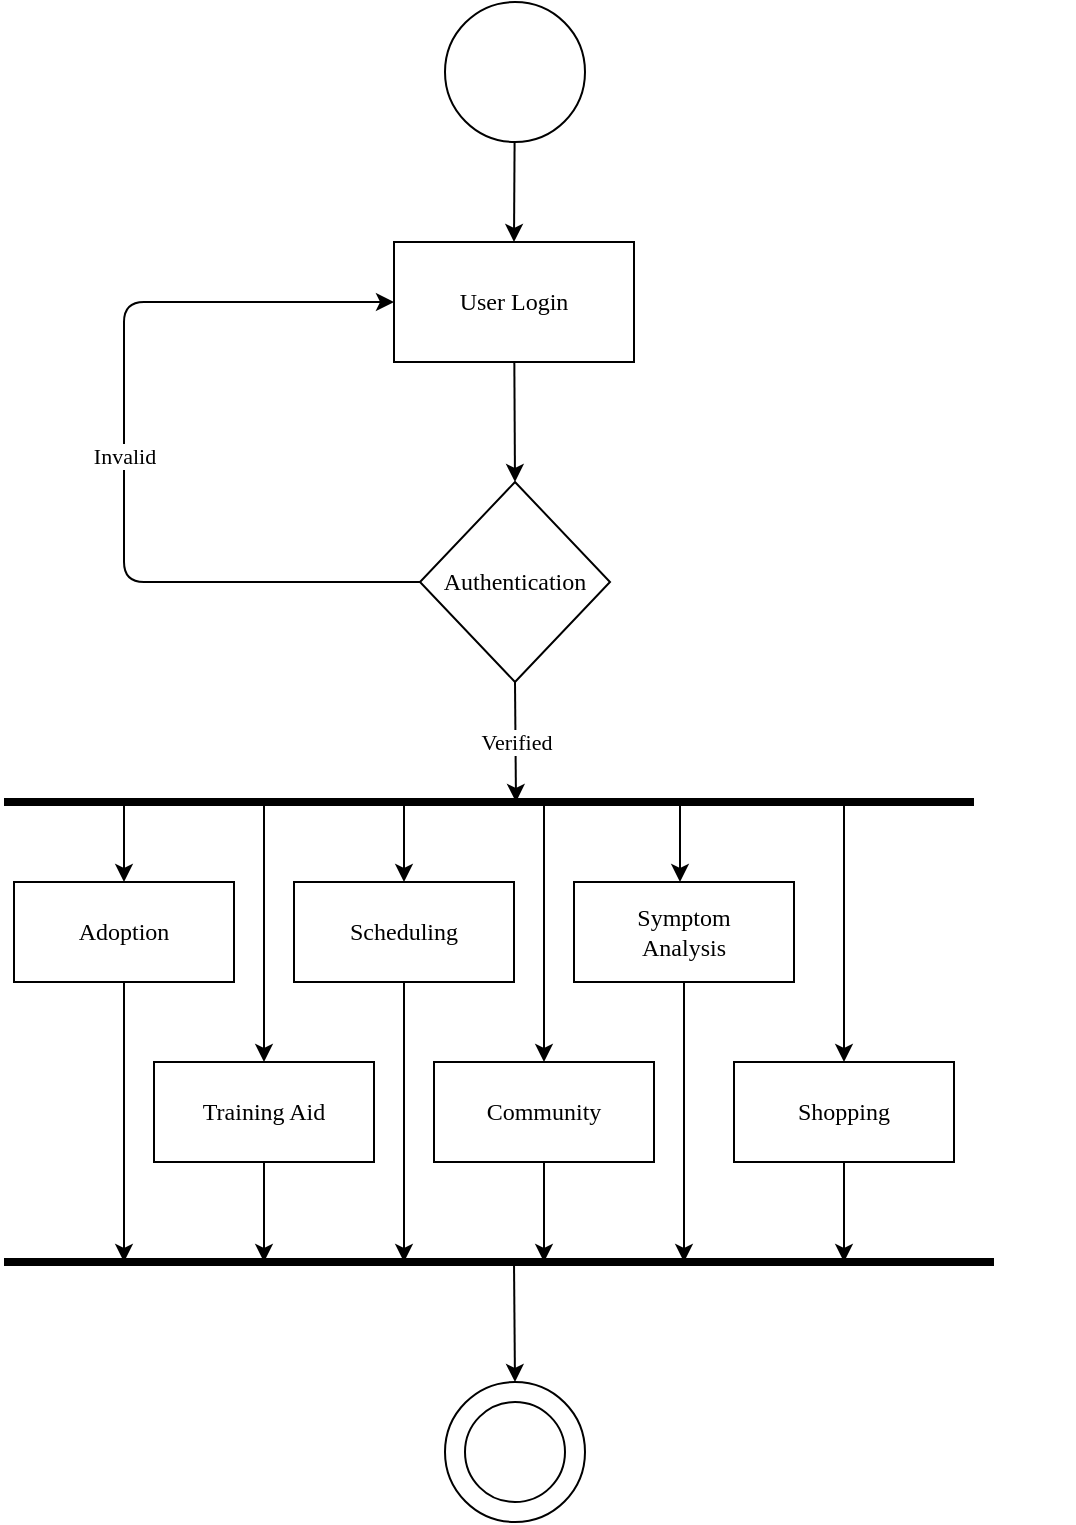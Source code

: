 <mxfile>
    <diagram id="BearDbbYBwSG928TiTtn" name="Page-1">
        <mxGraphModel dx="976" dy="719" grid="1" gridSize="10" guides="1" tooltips="1" connect="1" arrows="1" fold="1" page="1" pageScale="1" pageWidth="850" pageHeight="1100" math="0" shadow="0">
            <root>
                <mxCell id="0"/>
                <mxCell id="1" parent="0"/>
                <mxCell id="2" value="" style="ellipse;whiteSpace=wrap;html=1;fillColor=default;fillStyle=solid;labelBackgroundColor=none;fontFamily=Times New Roman;" parent="1" vertex="1">
                    <mxGeometry x="365.5" y="760" width="50" height="50" as="geometry"/>
                </mxCell>
                <mxCell id="8" style="edgeStyle=none;html=1;entryX=0.5;entryY=0;entryDx=0;entryDy=0;fontFamily=Times New Roman;" parent="1" source="4" target="5" edge="1">
                    <mxGeometry relative="1" as="geometry"/>
                </mxCell>
                <mxCell id="4" value="" style="ellipse;whiteSpace=wrap;html=1;labelBackgroundColor=none;fillStyle=solid;fillColor=default;fontFamily=Times New Roman;" parent="1" vertex="1">
                    <mxGeometry x="355.5" y="60" width="70" height="70" as="geometry"/>
                </mxCell>
                <mxCell id="9" style="edgeStyle=none;html=1;entryX=0.5;entryY=0;entryDx=0;entryDy=0;fontFamily=Times New Roman;" parent="1" source="5" target="6" edge="1">
                    <mxGeometry relative="1" as="geometry"/>
                </mxCell>
                <mxCell id="5" value="User Login" style="rounded=0;whiteSpace=wrap;html=1;labelBackgroundColor=none;fillStyle=solid;fillColor=none;fontFamily=Times New Roman;" parent="1" vertex="1">
                    <mxGeometry x="330" y="180" width="120" height="60" as="geometry"/>
                </mxCell>
                <mxCell id="7" value="Invalid" style="edgeStyle=none;html=1;entryX=0;entryY=0.5;entryDx=0;entryDy=0;fontFamily=Times New Roman;" parent="1" source="6" target="5" edge="1">
                    <mxGeometry relative="1" as="geometry">
                        <Array as="points">
                            <mxPoint x="195" y="350"/>
                            <mxPoint x="195" y="210"/>
                        </Array>
                    </mxGeometry>
                </mxCell>
                <mxCell id="11" value="Verified" style="edgeStyle=none;html=1;exitX=0.5;exitY=1;exitDx=0;exitDy=0;fontFamily=Times New Roman;" parent="1" source="6" edge="1">
                    <mxGeometry relative="1" as="geometry">
                        <mxPoint x="391" y="460" as="targetPoint"/>
                    </mxGeometry>
                </mxCell>
                <mxCell id="6" value="Authentication" style="rhombus;whiteSpace=wrap;html=1;labelBackgroundColor=none;fillStyle=solid;fillColor=none;fontFamily=Times New Roman;" parent="1" vertex="1">
                    <mxGeometry x="343" y="300" width="95" height="100" as="geometry"/>
                </mxCell>
                <mxCell id="12" value="" style="endArrow=none;html=1;strokeWidth=4;fontFamily=Times New Roman;" parent="1" edge="1">
                    <mxGeometry width="50" height="50" relative="1" as="geometry">
                        <mxPoint x="135" y="460" as="sourcePoint"/>
                        <mxPoint x="620" y="460" as="targetPoint"/>
                    </mxGeometry>
                </mxCell>
                <mxCell id="20" value="" style="group;fontFamily=Times New Roman;" parent="1" vertex="1" connectable="0">
                    <mxGeometry x="140" y="500" width="530" height="140" as="geometry"/>
                </mxCell>
                <mxCell id="13" value="Adoption" style="rounded=0;whiteSpace=wrap;html=1;labelBackgroundColor=none;fillStyle=solid;fillColor=none;fontFamily=Times New Roman;" parent="20" vertex="1">
                    <mxGeometry width="110" height="50" as="geometry"/>
                </mxCell>
                <mxCell id="14" value="Scheduling" style="rounded=0;whiteSpace=wrap;html=1;labelBackgroundColor=none;fillStyle=solid;fillColor=none;fontFamily=Times New Roman;" parent="20" vertex="1">
                    <mxGeometry x="140" width="110" height="50" as="geometry"/>
                </mxCell>
                <mxCell id="15" value="Symptom&lt;br&gt;Analysis" style="rounded=0;whiteSpace=wrap;html=1;labelBackgroundColor=none;fillStyle=solid;fillColor=none;fontFamily=Times New Roman;" parent="20" vertex="1">
                    <mxGeometry x="280" width="110" height="50" as="geometry"/>
                </mxCell>
                <mxCell id="16" value="Shopping" style="rounded=0;whiteSpace=wrap;html=1;labelBackgroundColor=none;fillStyle=solid;fillColor=none;fontFamily=Times New Roman;" parent="20" vertex="1">
                    <mxGeometry x="360" y="90" width="110" height="50" as="geometry"/>
                </mxCell>
                <mxCell id="17" value="Training Aid" style="rounded=0;whiteSpace=wrap;html=1;labelBackgroundColor=none;fillStyle=solid;fillColor=none;fontFamily=Times New Roman;" parent="20" vertex="1">
                    <mxGeometry x="70" y="90" width="110" height="50" as="geometry"/>
                </mxCell>
                <mxCell id="18" value="Community" style="rounded=0;whiteSpace=wrap;html=1;labelBackgroundColor=none;fillStyle=solid;fillColor=none;fontFamily=Times New Roman;" parent="20" vertex="1">
                    <mxGeometry x="210" y="90" width="110" height="50" as="geometry"/>
                </mxCell>
                <mxCell id="21" value="" style="endArrow=none;html=1;strokeWidth=4;fontFamily=Times New Roman;" parent="1" edge="1">
                    <mxGeometry width="50" height="50" relative="1" as="geometry">
                        <mxPoint x="135" y="690" as="sourcePoint"/>
                        <mxPoint x="630" y="690" as="targetPoint"/>
                    </mxGeometry>
                </mxCell>
                <mxCell id="34" value="" style="endArrow=classic;html=1;strokeWidth=1;entryX=0.5;entryY=0;entryDx=0;entryDy=0;fontFamily=Times New Roman;" parent="1" target="13" edge="1">
                    <mxGeometry width="50" height="50" relative="1" as="geometry">
                        <mxPoint x="195" y="460" as="sourcePoint"/>
                        <mxPoint x="130" y="430" as="targetPoint"/>
                    </mxGeometry>
                </mxCell>
                <mxCell id="35" value="" style="endArrow=classic;html=1;strokeWidth=1;entryX=0.5;entryY=0;entryDx=0;entryDy=0;fontFamily=Times New Roman;" parent="1" target="17" edge="1">
                    <mxGeometry width="50" height="50" relative="1" as="geometry">
                        <mxPoint x="265" y="460" as="sourcePoint"/>
                        <mxPoint x="270" y="500" as="targetPoint"/>
                    </mxGeometry>
                </mxCell>
                <mxCell id="36" value="" style="endArrow=classic;html=1;strokeWidth=1;entryX=0.5;entryY=0;entryDx=0;entryDy=0;fontFamily=Times New Roman;" parent="1" target="16" edge="1">
                    <mxGeometry width="50" height="50" relative="1" as="geometry">
                        <mxPoint x="555" y="460" as="sourcePoint"/>
                        <mxPoint x="610" y="500" as="targetPoint"/>
                    </mxGeometry>
                </mxCell>
                <mxCell id="37" value="" style="endArrow=classic;html=1;strokeWidth=1;fontFamily=Times New Roman;" parent="1" edge="1">
                    <mxGeometry width="50" height="50" relative="1" as="geometry">
                        <mxPoint x="473" y="460" as="sourcePoint"/>
                        <mxPoint x="473" y="500" as="targetPoint"/>
                    </mxGeometry>
                </mxCell>
                <mxCell id="38" value="" style="endArrow=classic;html=1;strokeWidth=1;entryX=0.5;entryY=0;entryDx=0;entryDy=0;fontFamily=Times New Roman;" parent="1" target="14" edge="1">
                    <mxGeometry width="50" height="50" relative="1" as="geometry">
                        <mxPoint x="335" y="460" as="sourcePoint"/>
                        <mxPoint x="340" y="480" as="targetPoint"/>
                    </mxGeometry>
                </mxCell>
                <mxCell id="39" value="" style="endArrow=classic;html=1;strokeWidth=1;entryX=0.5;entryY=0;entryDx=0;entryDy=0;fontFamily=Times New Roman;" parent="1" target="18" edge="1">
                    <mxGeometry width="50" height="50" relative="1" as="geometry">
                        <mxPoint x="405" y="460" as="sourcePoint"/>
                        <mxPoint x="275" y="600" as="targetPoint"/>
                    </mxGeometry>
                </mxCell>
                <mxCell id="41" style="edgeStyle=none;html=1;strokeWidth=1;fontFamily=Times New Roman;" parent="1" source="13" edge="1">
                    <mxGeometry relative="1" as="geometry">
                        <mxPoint x="195" y="690" as="targetPoint"/>
                    </mxGeometry>
                </mxCell>
                <mxCell id="43" style="edgeStyle=none;html=1;strokeWidth=1;fontFamily=Times New Roman;" parent="1" source="17" edge="1">
                    <mxGeometry relative="1" as="geometry">
                        <mxPoint x="265" y="690" as="targetPoint"/>
                    </mxGeometry>
                </mxCell>
                <mxCell id="44" style="edgeStyle=none;html=1;strokeWidth=1;fontFamily=Times New Roman;" parent="1" source="18" edge="1">
                    <mxGeometry relative="1" as="geometry">
                        <mxPoint x="405" y="690" as="targetPoint"/>
                    </mxGeometry>
                </mxCell>
                <mxCell id="46" value="" style="ellipse;whiteSpace=wrap;html=1;labelBackgroundColor=none;fillStyle=solid;fillColor=none;fontFamily=Times New Roman;" parent="1" vertex="1">
                    <mxGeometry x="355.5" y="750" width="70" height="70" as="geometry"/>
                </mxCell>
                <mxCell id="48" value="" style="endArrow=classic;html=1;strokeWidth=1;entryX=0.5;entryY=0;entryDx=0;entryDy=0;fontFamily=Times New Roman;" parent="1" target="46" edge="1">
                    <mxGeometry width="50" height="50" relative="1" as="geometry">
                        <mxPoint x="390" y="690" as="sourcePoint"/>
                        <mxPoint x="490" y="520" as="targetPoint"/>
                    </mxGeometry>
                </mxCell>
                <mxCell id="49" style="edgeStyle=none;html=1;strokeWidth=1;exitX=0.5;exitY=1;exitDx=0;exitDy=0;fontFamily=Times New Roman;" parent="1" source="14" edge="1">
                    <mxGeometry relative="1" as="geometry">
                        <mxPoint x="335" y="690" as="targetPoint"/>
                        <mxPoint x="205" y="560" as="sourcePoint"/>
                    </mxGeometry>
                </mxCell>
                <mxCell id="50" style="edgeStyle=none;html=1;strokeWidth=1;exitX=0.5;exitY=1;exitDx=0;exitDy=0;fontFamily=Times New Roman;" parent="1" source="15" edge="1">
                    <mxGeometry relative="1" as="geometry">
                        <mxPoint x="475" y="690" as="targetPoint"/>
                        <mxPoint x="345" y="560" as="sourcePoint"/>
                    </mxGeometry>
                </mxCell>
                <mxCell id="51" style="edgeStyle=none;html=1;strokeWidth=1;exitX=0.5;exitY=1;exitDx=0;exitDy=0;fontFamily=Times New Roman;" parent="1" source="16" edge="1">
                    <mxGeometry relative="1" as="geometry">
                        <mxPoint x="555" y="690" as="targetPoint"/>
                        <mxPoint x="485" y="560" as="sourcePoint"/>
                    </mxGeometry>
                </mxCell>
            </root>
        </mxGraphModel>
    </diagram>
</mxfile>